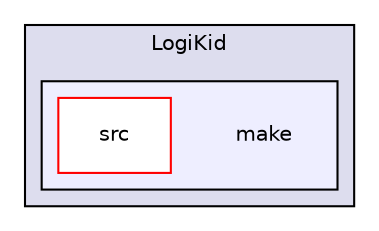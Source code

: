 digraph "J:/SENAC/LogiKid/make" {
  compound=true
  node [ fontsize="10", fontname="Helvetica"];
  edge [ labelfontsize="10", labelfontname="Helvetica"];
  subgraph clusterdir_fa06a4d52f5b15298e981a3c0a0d12f8 {
    graph [ bgcolor="#ddddee", pencolor="black", label="LogiKid" fontname="Helvetica", fontsize="10", URL="dir_fa06a4d52f5b15298e981a3c0a0d12f8.html"]
  subgraph clusterdir_97753df0dfe8d58236bdd4a6710a5083 {
    graph [ bgcolor="#eeeeff", pencolor="black", label="" URL="dir_97753df0dfe8d58236bdd4a6710a5083.html"];
    dir_97753df0dfe8d58236bdd4a6710a5083 [shape=plaintext label="make"];
    dir_e9c7aaef685af6914a1dfd2a612ac300 [shape=box label="src" color="red" fillcolor="white" style="filled" URL="dir_e9c7aaef685af6914a1dfd2a612ac300.html"];
  }
  }
}
